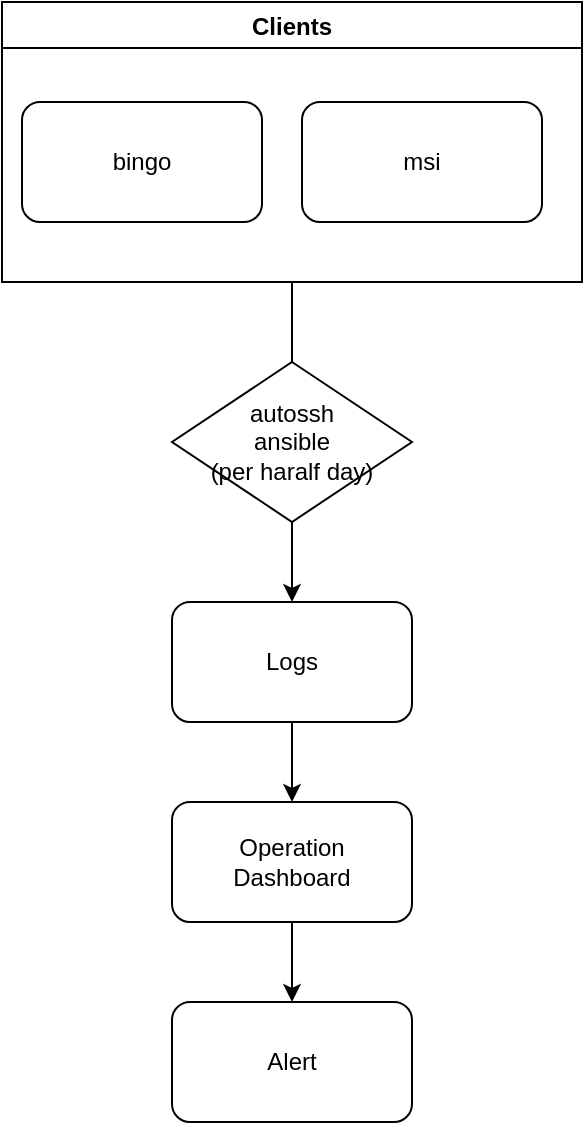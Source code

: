 <mxfile version="14.9.8" type="github">
  <diagram id="loM0l3aEy5fwngCcPqAx" name="Page-1">
    <mxGraphModel dx="1186" dy="614" grid="1" gridSize="10" guides="1" tooltips="1" connect="1" arrows="1" fold="1" page="1" pageScale="1" pageWidth="850" pageHeight="1100" math="0" shadow="0">
      <root>
        <mxCell id="0" />
        <mxCell id="1" parent="0" />
        <mxCell id="i75fvcy3MRpBaPY0_CUm-3" value="Logs" style="rounded=1;whiteSpace=wrap;html=1;" vertex="1" parent="1">
          <mxGeometry x="410" y="300" width="120" height="60" as="geometry" />
        </mxCell>
        <mxCell id="i75fvcy3MRpBaPY0_CUm-7" style="edgeStyle=orthogonalEdgeStyle;rounded=0;orthogonalLoop=1;jettySize=auto;html=1;entryX=0.5;entryY=0;entryDx=0;entryDy=0;startArrow=none;" edge="1" parent="1" source="i75fvcy3MRpBaPY0_CUm-8" target="i75fvcy3MRpBaPY0_CUm-3">
          <mxGeometry relative="1" as="geometry" />
        </mxCell>
        <mxCell id="i75fvcy3MRpBaPY0_CUm-6" value="Clients" style="swimlane;" vertex="1" parent="1">
          <mxGeometry x="325" width="290" height="140" as="geometry" />
        </mxCell>
        <mxCell id="i75fvcy3MRpBaPY0_CUm-4" value="bingo" style="rounded=1;whiteSpace=wrap;html=1;" vertex="1" parent="i75fvcy3MRpBaPY0_CUm-6">
          <mxGeometry x="10" y="50" width="120" height="60" as="geometry" />
        </mxCell>
        <mxCell id="i75fvcy3MRpBaPY0_CUm-5" value="msi" style="rounded=1;whiteSpace=wrap;html=1;" vertex="1" parent="i75fvcy3MRpBaPY0_CUm-6">
          <mxGeometry x="150" y="50" width="120" height="60" as="geometry" />
        </mxCell>
        <mxCell id="i75fvcy3MRpBaPY0_CUm-8" value="autossh&lt;br&gt;ansible&lt;br&gt;(per haralf day)" style="rhombus;whiteSpace=wrap;html=1;" vertex="1" parent="1">
          <mxGeometry x="410" y="180" width="120" height="80" as="geometry" />
        </mxCell>
        <mxCell id="i75fvcy3MRpBaPY0_CUm-9" value="" style="edgeStyle=orthogonalEdgeStyle;rounded=0;orthogonalLoop=1;jettySize=auto;html=1;entryX=0.5;entryY=0;entryDx=0;entryDy=0;endArrow=none;" edge="1" parent="1" source="i75fvcy3MRpBaPY0_CUm-6" target="i75fvcy3MRpBaPY0_CUm-8">
          <mxGeometry relative="1" as="geometry">
            <mxPoint x="470" y="110" as="sourcePoint" />
            <mxPoint x="470" y="300" as="targetPoint" />
          </mxGeometry>
        </mxCell>
        <mxCell id="i75fvcy3MRpBaPY0_CUm-10" value="" style="endArrow=classic;html=1;exitX=0.5;exitY=1;exitDx=0;exitDy=0;" edge="1" parent="1" source="i75fvcy3MRpBaPY0_CUm-3" target="i75fvcy3MRpBaPY0_CUm-11">
          <mxGeometry width="50" height="50" relative="1" as="geometry">
            <mxPoint x="400" y="320" as="sourcePoint" />
            <mxPoint x="470" y="520" as="targetPoint" />
          </mxGeometry>
        </mxCell>
        <mxCell id="i75fvcy3MRpBaPY0_CUm-11" value="Operation&lt;br&gt;Dashboard" style="rounded=1;whiteSpace=wrap;html=1;" vertex="1" parent="1">
          <mxGeometry x="410" y="400" width="120" height="60" as="geometry" />
        </mxCell>
        <mxCell id="i75fvcy3MRpBaPY0_CUm-12" value="" style="endArrow=classic;html=1;exitX=0.5;exitY=1;exitDx=0;exitDy=0;" edge="1" parent="1" source="i75fvcy3MRpBaPY0_CUm-11" target="i75fvcy3MRpBaPY0_CUm-13">
          <mxGeometry width="50" height="50" relative="1" as="geometry">
            <mxPoint x="420" y="350" as="sourcePoint" />
            <mxPoint x="470" y="540" as="targetPoint" />
          </mxGeometry>
        </mxCell>
        <mxCell id="i75fvcy3MRpBaPY0_CUm-13" value="Alert" style="rounded=1;whiteSpace=wrap;html=1;" vertex="1" parent="1">
          <mxGeometry x="410" y="500" width="120" height="60" as="geometry" />
        </mxCell>
      </root>
    </mxGraphModel>
  </diagram>
</mxfile>

